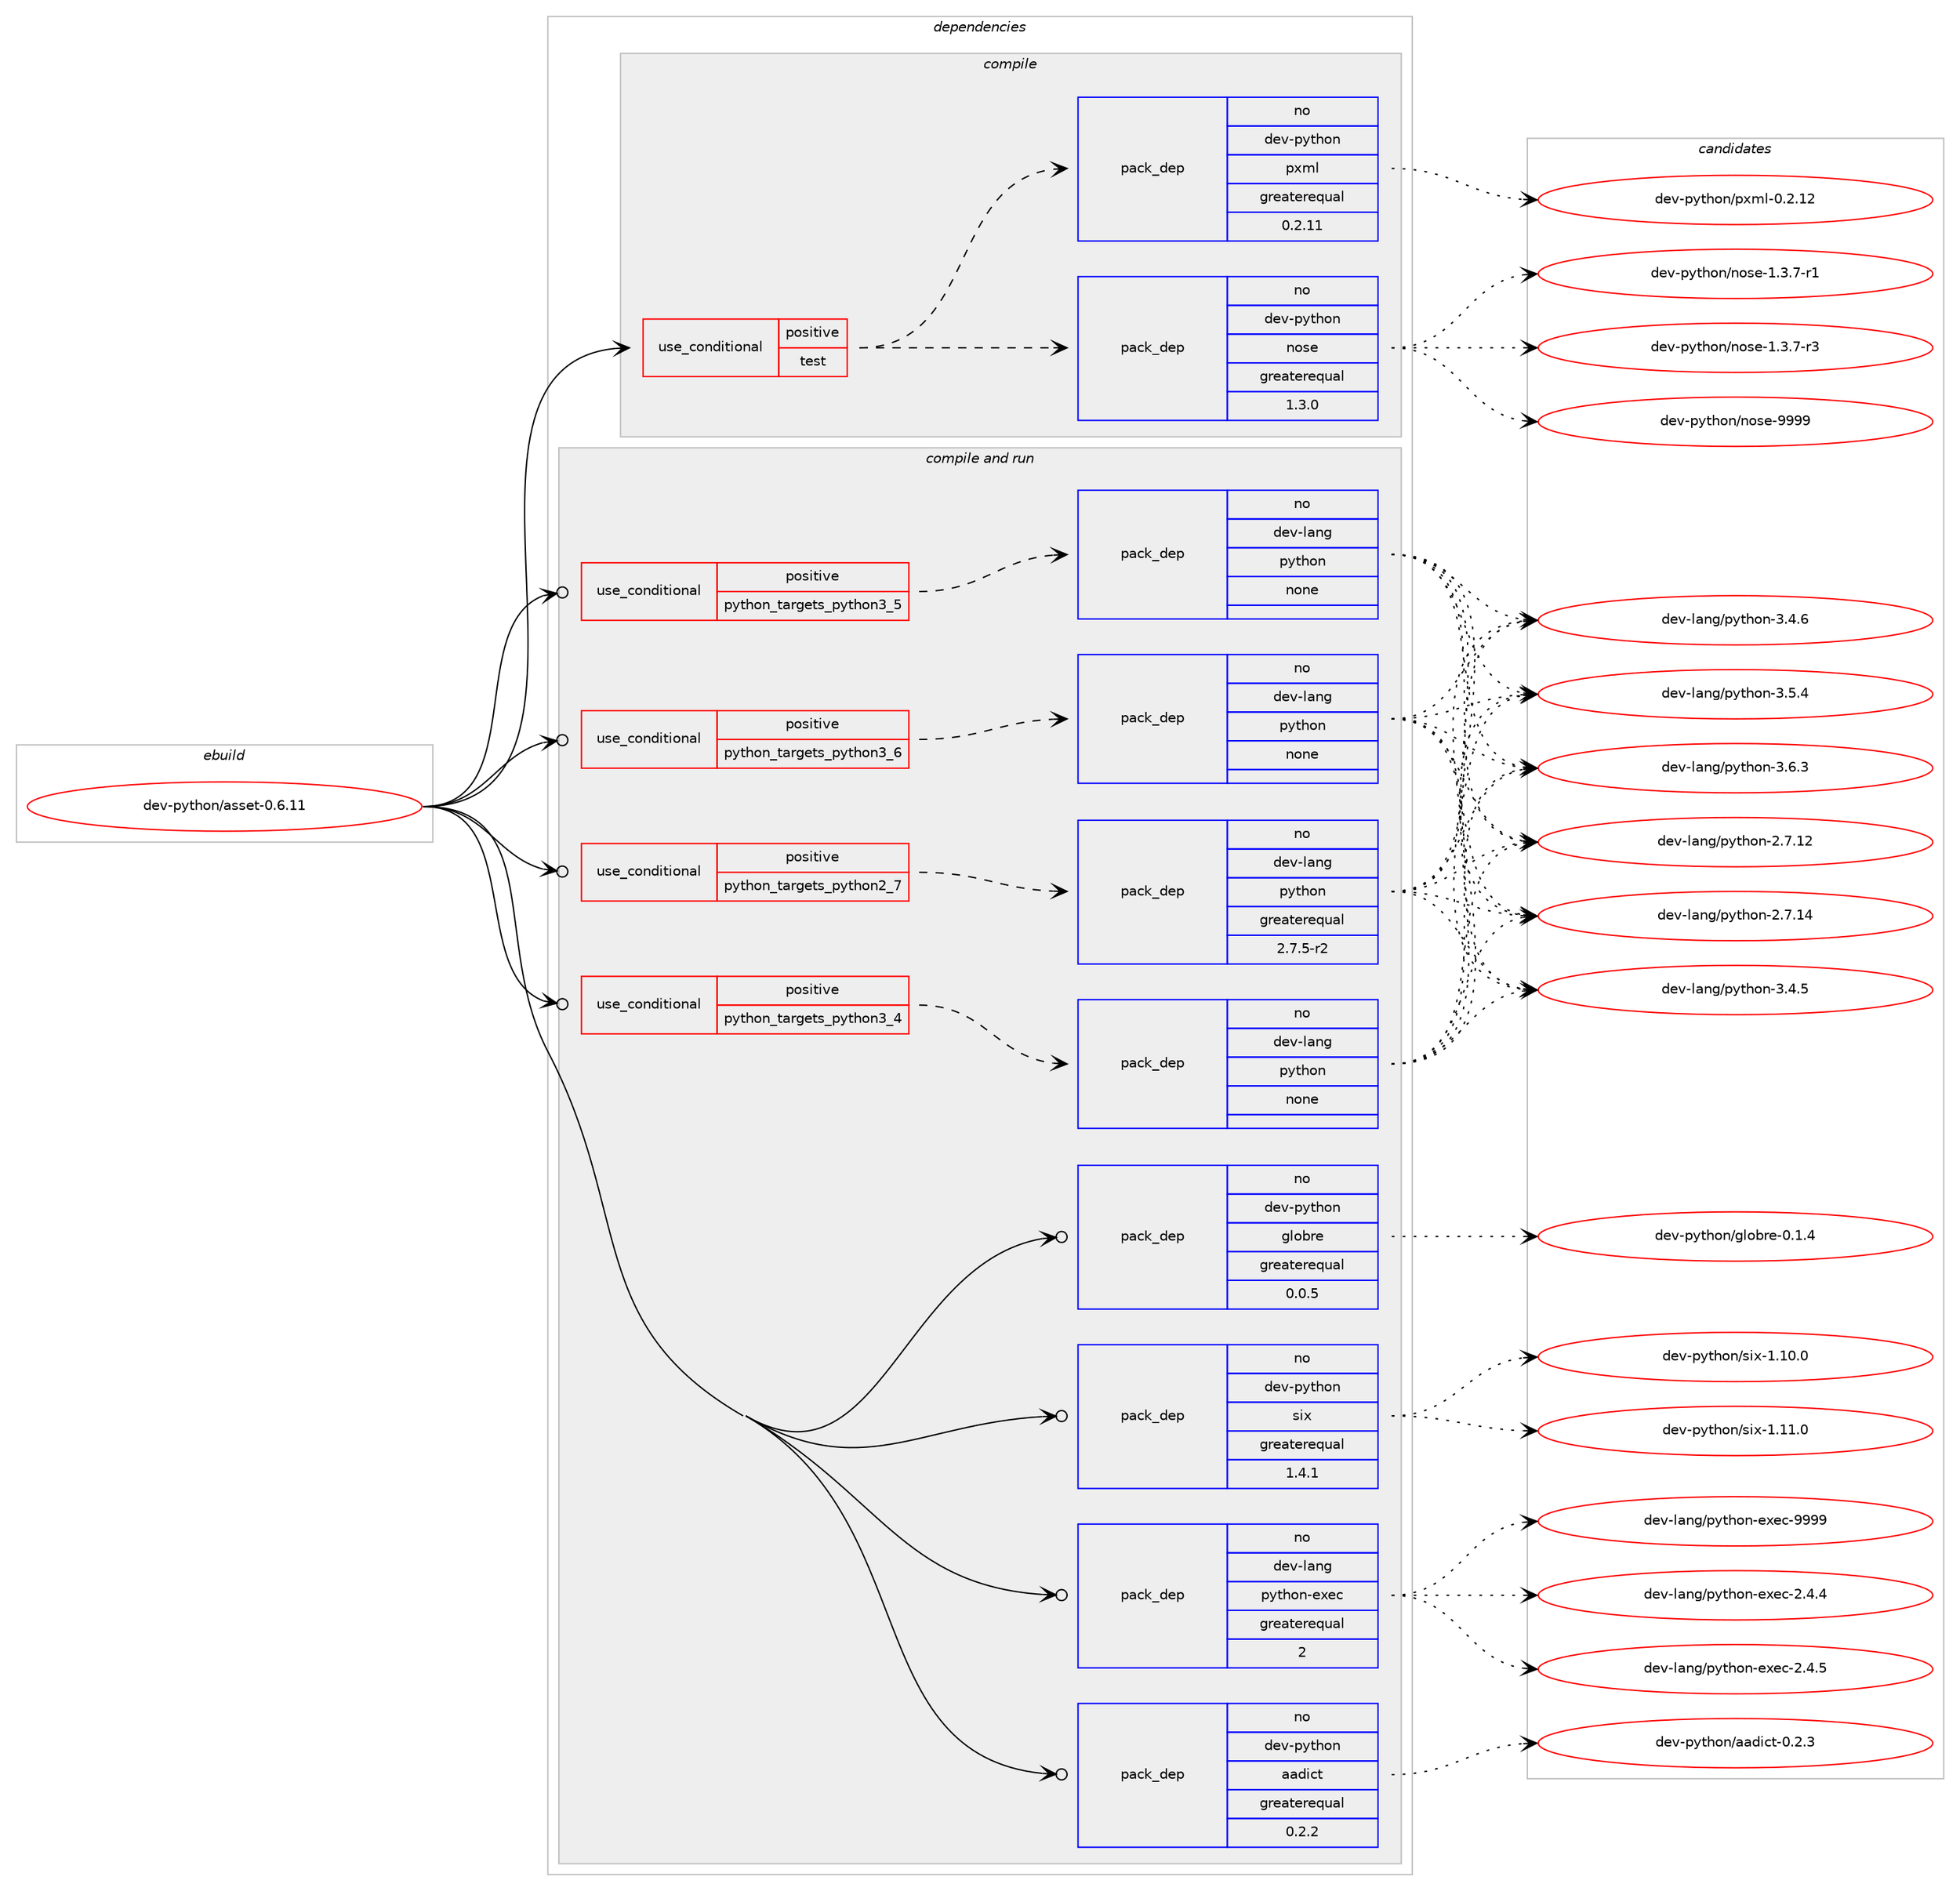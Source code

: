 digraph prolog {

# *************
# Graph options
# *************

newrank=true;
concentrate=true;
compound=true;
graph [rankdir=LR,fontname=Helvetica,fontsize=10,ranksep=1.5];#, ranksep=2.5, nodesep=0.2];
edge  [arrowhead=vee];
node  [fontname=Helvetica,fontsize=10];

# **********
# The ebuild
# **********

subgraph cluster_leftcol {
color=gray;
rank=same;
label=<<i>ebuild</i>>;
id [label="dev-python/asset-0.6.11", color=red, width=4, href="../dev-python/asset-0.6.11.svg"];
}

# ****************
# The dependencies
# ****************

subgraph cluster_midcol {
color=gray;
label=<<i>dependencies</i>>;
subgraph cluster_compile {
fillcolor="#eeeeee";
style=filled;
label=<<i>compile</i>>;
subgraph cond29521 {
dependency146651 [label=<<TABLE BORDER="0" CELLBORDER="1" CELLSPACING="0" CELLPADDING="4"><TR><TD ROWSPAN="3" CELLPADDING="10">use_conditional</TD></TR><TR><TD>positive</TD></TR><TR><TD>test</TD></TR></TABLE>>, shape=none, color=red];
subgraph pack113313 {
dependency146652 [label=<<TABLE BORDER="0" CELLBORDER="1" CELLSPACING="0" CELLPADDING="4" WIDTH="220"><TR><TD ROWSPAN="6" CELLPADDING="30">pack_dep</TD></TR><TR><TD WIDTH="110">no</TD></TR><TR><TD>dev-python</TD></TR><TR><TD>nose</TD></TR><TR><TD>greaterequal</TD></TR><TR><TD>1.3.0</TD></TR></TABLE>>, shape=none, color=blue];
}
dependency146651:e -> dependency146652:w [weight=20,style="dashed",arrowhead="vee"];
subgraph pack113314 {
dependency146653 [label=<<TABLE BORDER="0" CELLBORDER="1" CELLSPACING="0" CELLPADDING="4" WIDTH="220"><TR><TD ROWSPAN="6" CELLPADDING="30">pack_dep</TD></TR><TR><TD WIDTH="110">no</TD></TR><TR><TD>dev-python</TD></TR><TR><TD>pxml</TD></TR><TR><TD>greaterequal</TD></TR><TR><TD>0.2.11</TD></TR></TABLE>>, shape=none, color=blue];
}
dependency146651:e -> dependency146653:w [weight=20,style="dashed",arrowhead="vee"];
}
id:e -> dependency146651:w [weight=20,style="solid",arrowhead="vee"];
}
subgraph cluster_compileandrun {
fillcolor="#eeeeee";
style=filled;
label=<<i>compile and run</i>>;
subgraph cond29522 {
dependency146654 [label=<<TABLE BORDER="0" CELLBORDER="1" CELLSPACING="0" CELLPADDING="4"><TR><TD ROWSPAN="3" CELLPADDING="10">use_conditional</TD></TR><TR><TD>positive</TD></TR><TR><TD>python_targets_python2_7</TD></TR></TABLE>>, shape=none, color=red];
subgraph pack113315 {
dependency146655 [label=<<TABLE BORDER="0" CELLBORDER="1" CELLSPACING="0" CELLPADDING="4" WIDTH="220"><TR><TD ROWSPAN="6" CELLPADDING="30">pack_dep</TD></TR><TR><TD WIDTH="110">no</TD></TR><TR><TD>dev-lang</TD></TR><TR><TD>python</TD></TR><TR><TD>greaterequal</TD></TR><TR><TD>2.7.5-r2</TD></TR></TABLE>>, shape=none, color=blue];
}
dependency146654:e -> dependency146655:w [weight=20,style="dashed",arrowhead="vee"];
}
id:e -> dependency146654:w [weight=20,style="solid",arrowhead="odotvee"];
subgraph cond29523 {
dependency146656 [label=<<TABLE BORDER="0" CELLBORDER="1" CELLSPACING="0" CELLPADDING="4"><TR><TD ROWSPAN="3" CELLPADDING="10">use_conditional</TD></TR><TR><TD>positive</TD></TR><TR><TD>python_targets_python3_4</TD></TR></TABLE>>, shape=none, color=red];
subgraph pack113316 {
dependency146657 [label=<<TABLE BORDER="0" CELLBORDER="1" CELLSPACING="0" CELLPADDING="4" WIDTH="220"><TR><TD ROWSPAN="6" CELLPADDING="30">pack_dep</TD></TR><TR><TD WIDTH="110">no</TD></TR><TR><TD>dev-lang</TD></TR><TR><TD>python</TD></TR><TR><TD>none</TD></TR><TR><TD></TD></TR></TABLE>>, shape=none, color=blue];
}
dependency146656:e -> dependency146657:w [weight=20,style="dashed",arrowhead="vee"];
}
id:e -> dependency146656:w [weight=20,style="solid",arrowhead="odotvee"];
subgraph cond29524 {
dependency146658 [label=<<TABLE BORDER="0" CELLBORDER="1" CELLSPACING="0" CELLPADDING="4"><TR><TD ROWSPAN="3" CELLPADDING="10">use_conditional</TD></TR><TR><TD>positive</TD></TR><TR><TD>python_targets_python3_5</TD></TR></TABLE>>, shape=none, color=red];
subgraph pack113317 {
dependency146659 [label=<<TABLE BORDER="0" CELLBORDER="1" CELLSPACING="0" CELLPADDING="4" WIDTH="220"><TR><TD ROWSPAN="6" CELLPADDING="30">pack_dep</TD></TR><TR><TD WIDTH="110">no</TD></TR><TR><TD>dev-lang</TD></TR><TR><TD>python</TD></TR><TR><TD>none</TD></TR><TR><TD></TD></TR></TABLE>>, shape=none, color=blue];
}
dependency146658:e -> dependency146659:w [weight=20,style="dashed",arrowhead="vee"];
}
id:e -> dependency146658:w [weight=20,style="solid",arrowhead="odotvee"];
subgraph cond29525 {
dependency146660 [label=<<TABLE BORDER="0" CELLBORDER="1" CELLSPACING="0" CELLPADDING="4"><TR><TD ROWSPAN="3" CELLPADDING="10">use_conditional</TD></TR><TR><TD>positive</TD></TR><TR><TD>python_targets_python3_6</TD></TR></TABLE>>, shape=none, color=red];
subgraph pack113318 {
dependency146661 [label=<<TABLE BORDER="0" CELLBORDER="1" CELLSPACING="0" CELLPADDING="4" WIDTH="220"><TR><TD ROWSPAN="6" CELLPADDING="30">pack_dep</TD></TR><TR><TD WIDTH="110">no</TD></TR><TR><TD>dev-lang</TD></TR><TR><TD>python</TD></TR><TR><TD>none</TD></TR><TR><TD></TD></TR></TABLE>>, shape=none, color=blue];
}
dependency146660:e -> dependency146661:w [weight=20,style="dashed",arrowhead="vee"];
}
id:e -> dependency146660:w [weight=20,style="solid",arrowhead="odotvee"];
subgraph pack113319 {
dependency146662 [label=<<TABLE BORDER="0" CELLBORDER="1" CELLSPACING="0" CELLPADDING="4" WIDTH="220"><TR><TD ROWSPAN="6" CELLPADDING="30">pack_dep</TD></TR><TR><TD WIDTH="110">no</TD></TR><TR><TD>dev-lang</TD></TR><TR><TD>python-exec</TD></TR><TR><TD>greaterequal</TD></TR><TR><TD>2</TD></TR></TABLE>>, shape=none, color=blue];
}
id:e -> dependency146662:w [weight=20,style="solid",arrowhead="odotvee"];
subgraph pack113320 {
dependency146663 [label=<<TABLE BORDER="0" CELLBORDER="1" CELLSPACING="0" CELLPADDING="4" WIDTH="220"><TR><TD ROWSPAN="6" CELLPADDING="30">pack_dep</TD></TR><TR><TD WIDTH="110">no</TD></TR><TR><TD>dev-python</TD></TR><TR><TD>aadict</TD></TR><TR><TD>greaterequal</TD></TR><TR><TD>0.2.2</TD></TR></TABLE>>, shape=none, color=blue];
}
id:e -> dependency146663:w [weight=20,style="solid",arrowhead="odotvee"];
subgraph pack113321 {
dependency146664 [label=<<TABLE BORDER="0" CELLBORDER="1" CELLSPACING="0" CELLPADDING="4" WIDTH="220"><TR><TD ROWSPAN="6" CELLPADDING="30">pack_dep</TD></TR><TR><TD WIDTH="110">no</TD></TR><TR><TD>dev-python</TD></TR><TR><TD>globre</TD></TR><TR><TD>greaterequal</TD></TR><TR><TD>0.0.5</TD></TR></TABLE>>, shape=none, color=blue];
}
id:e -> dependency146664:w [weight=20,style="solid",arrowhead="odotvee"];
subgraph pack113322 {
dependency146665 [label=<<TABLE BORDER="0" CELLBORDER="1" CELLSPACING="0" CELLPADDING="4" WIDTH="220"><TR><TD ROWSPAN="6" CELLPADDING="30">pack_dep</TD></TR><TR><TD WIDTH="110">no</TD></TR><TR><TD>dev-python</TD></TR><TR><TD>six</TD></TR><TR><TD>greaterequal</TD></TR><TR><TD>1.4.1</TD></TR></TABLE>>, shape=none, color=blue];
}
id:e -> dependency146665:w [weight=20,style="solid",arrowhead="odotvee"];
}
subgraph cluster_run {
fillcolor="#eeeeee";
style=filled;
label=<<i>run</i>>;
}
}

# **************
# The candidates
# **************

subgraph cluster_choices {
rank=same;
color=gray;
label=<<i>candidates</i>>;

subgraph choice113313 {
color=black;
nodesep=1;
choice10010111845112121116104111110471101111151014549465146554511449 [label="dev-python/nose-1.3.7-r1", color=red, width=4,href="../dev-python/nose-1.3.7-r1.svg"];
choice10010111845112121116104111110471101111151014549465146554511451 [label="dev-python/nose-1.3.7-r3", color=red, width=4,href="../dev-python/nose-1.3.7-r3.svg"];
choice10010111845112121116104111110471101111151014557575757 [label="dev-python/nose-9999", color=red, width=4,href="../dev-python/nose-9999.svg"];
dependency146652:e -> choice10010111845112121116104111110471101111151014549465146554511449:w [style=dotted,weight="100"];
dependency146652:e -> choice10010111845112121116104111110471101111151014549465146554511451:w [style=dotted,weight="100"];
dependency146652:e -> choice10010111845112121116104111110471101111151014557575757:w [style=dotted,weight="100"];
}
subgraph choice113314 {
color=black;
nodesep=1;
choice100101118451121211161041111104711212010910845484650464950 [label="dev-python/pxml-0.2.12", color=red, width=4,href="../dev-python/pxml-0.2.12.svg"];
dependency146653:e -> choice100101118451121211161041111104711212010910845484650464950:w [style=dotted,weight="100"];
}
subgraph choice113315 {
color=black;
nodesep=1;
choice10010111845108971101034711212111610411111045504655464950 [label="dev-lang/python-2.7.12", color=red, width=4,href="../dev-lang/python-2.7.12.svg"];
choice10010111845108971101034711212111610411111045504655464952 [label="dev-lang/python-2.7.14", color=red, width=4,href="../dev-lang/python-2.7.14.svg"];
choice100101118451089711010347112121116104111110455146524653 [label="dev-lang/python-3.4.5", color=red, width=4,href="../dev-lang/python-3.4.5.svg"];
choice100101118451089711010347112121116104111110455146524654 [label="dev-lang/python-3.4.6", color=red, width=4,href="../dev-lang/python-3.4.6.svg"];
choice100101118451089711010347112121116104111110455146534652 [label="dev-lang/python-3.5.4", color=red, width=4,href="../dev-lang/python-3.5.4.svg"];
choice100101118451089711010347112121116104111110455146544651 [label="dev-lang/python-3.6.3", color=red, width=4,href="../dev-lang/python-3.6.3.svg"];
dependency146655:e -> choice10010111845108971101034711212111610411111045504655464950:w [style=dotted,weight="100"];
dependency146655:e -> choice10010111845108971101034711212111610411111045504655464952:w [style=dotted,weight="100"];
dependency146655:e -> choice100101118451089711010347112121116104111110455146524653:w [style=dotted,weight="100"];
dependency146655:e -> choice100101118451089711010347112121116104111110455146524654:w [style=dotted,weight="100"];
dependency146655:e -> choice100101118451089711010347112121116104111110455146534652:w [style=dotted,weight="100"];
dependency146655:e -> choice100101118451089711010347112121116104111110455146544651:w [style=dotted,weight="100"];
}
subgraph choice113316 {
color=black;
nodesep=1;
choice10010111845108971101034711212111610411111045504655464950 [label="dev-lang/python-2.7.12", color=red, width=4,href="../dev-lang/python-2.7.12.svg"];
choice10010111845108971101034711212111610411111045504655464952 [label="dev-lang/python-2.7.14", color=red, width=4,href="../dev-lang/python-2.7.14.svg"];
choice100101118451089711010347112121116104111110455146524653 [label="dev-lang/python-3.4.5", color=red, width=4,href="../dev-lang/python-3.4.5.svg"];
choice100101118451089711010347112121116104111110455146524654 [label="dev-lang/python-3.4.6", color=red, width=4,href="../dev-lang/python-3.4.6.svg"];
choice100101118451089711010347112121116104111110455146534652 [label="dev-lang/python-3.5.4", color=red, width=4,href="../dev-lang/python-3.5.4.svg"];
choice100101118451089711010347112121116104111110455146544651 [label="dev-lang/python-3.6.3", color=red, width=4,href="../dev-lang/python-3.6.3.svg"];
dependency146657:e -> choice10010111845108971101034711212111610411111045504655464950:w [style=dotted,weight="100"];
dependency146657:e -> choice10010111845108971101034711212111610411111045504655464952:w [style=dotted,weight="100"];
dependency146657:e -> choice100101118451089711010347112121116104111110455146524653:w [style=dotted,weight="100"];
dependency146657:e -> choice100101118451089711010347112121116104111110455146524654:w [style=dotted,weight="100"];
dependency146657:e -> choice100101118451089711010347112121116104111110455146534652:w [style=dotted,weight="100"];
dependency146657:e -> choice100101118451089711010347112121116104111110455146544651:w [style=dotted,weight="100"];
}
subgraph choice113317 {
color=black;
nodesep=1;
choice10010111845108971101034711212111610411111045504655464950 [label="dev-lang/python-2.7.12", color=red, width=4,href="../dev-lang/python-2.7.12.svg"];
choice10010111845108971101034711212111610411111045504655464952 [label="dev-lang/python-2.7.14", color=red, width=4,href="../dev-lang/python-2.7.14.svg"];
choice100101118451089711010347112121116104111110455146524653 [label="dev-lang/python-3.4.5", color=red, width=4,href="../dev-lang/python-3.4.5.svg"];
choice100101118451089711010347112121116104111110455146524654 [label="dev-lang/python-3.4.6", color=red, width=4,href="../dev-lang/python-3.4.6.svg"];
choice100101118451089711010347112121116104111110455146534652 [label="dev-lang/python-3.5.4", color=red, width=4,href="../dev-lang/python-3.5.4.svg"];
choice100101118451089711010347112121116104111110455146544651 [label="dev-lang/python-3.6.3", color=red, width=4,href="../dev-lang/python-3.6.3.svg"];
dependency146659:e -> choice10010111845108971101034711212111610411111045504655464950:w [style=dotted,weight="100"];
dependency146659:e -> choice10010111845108971101034711212111610411111045504655464952:w [style=dotted,weight="100"];
dependency146659:e -> choice100101118451089711010347112121116104111110455146524653:w [style=dotted,weight="100"];
dependency146659:e -> choice100101118451089711010347112121116104111110455146524654:w [style=dotted,weight="100"];
dependency146659:e -> choice100101118451089711010347112121116104111110455146534652:w [style=dotted,weight="100"];
dependency146659:e -> choice100101118451089711010347112121116104111110455146544651:w [style=dotted,weight="100"];
}
subgraph choice113318 {
color=black;
nodesep=1;
choice10010111845108971101034711212111610411111045504655464950 [label="dev-lang/python-2.7.12", color=red, width=4,href="../dev-lang/python-2.7.12.svg"];
choice10010111845108971101034711212111610411111045504655464952 [label="dev-lang/python-2.7.14", color=red, width=4,href="../dev-lang/python-2.7.14.svg"];
choice100101118451089711010347112121116104111110455146524653 [label="dev-lang/python-3.4.5", color=red, width=4,href="../dev-lang/python-3.4.5.svg"];
choice100101118451089711010347112121116104111110455146524654 [label="dev-lang/python-3.4.6", color=red, width=4,href="../dev-lang/python-3.4.6.svg"];
choice100101118451089711010347112121116104111110455146534652 [label="dev-lang/python-3.5.4", color=red, width=4,href="../dev-lang/python-3.5.4.svg"];
choice100101118451089711010347112121116104111110455146544651 [label="dev-lang/python-3.6.3", color=red, width=4,href="../dev-lang/python-3.6.3.svg"];
dependency146661:e -> choice10010111845108971101034711212111610411111045504655464950:w [style=dotted,weight="100"];
dependency146661:e -> choice10010111845108971101034711212111610411111045504655464952:w [style=dotted,weight="100"];
dependency146661:e -> choice100101118451089711010347112121116104111110455146524653:w [style=dotted,weight="100"];
dependency146661:e -> choice100101118451089711010347112121116104111110455146524654:w [style=dotted,weight="100"];
dependency146661:e -> choice100101118451089711010347112121116104111110455146534652:w [style=dotted,weight="100"];
dependency146661:e -> choice100101118451089711010347112121116104111110455146544651:w [style=dotted,weight="100"];
}
subgraph choice113319 {
color=black;
nodesep=1;
choice1001011184510897110103471121211161041111104510112010199455046524652 [label="dev-lang/python-exec-2.4.4", color=red, width=4,href="../dev-lang/python-exec-2.4.4.svg"];
choice1001011184510897110103471121211161041111104510112010199455046524653 [label="dev-lang/python-exec-2.4.5", color=red, width=4,href="../dev-lang/python-exec-2.4.5.svg"];
choice10010111845108971101034711212111610411111045101120101994557575757 [label="dev-lang/python-exec-9999", color=red, width=4,href="../dev-lang/python-exec-9999.svg"];
dependency146662:e -> choice1001011184510897110103471121211161041111104510112010199455046524652:w [style=dotted,weight="100"];
dependency146662:e -> choice1001011184510897110103471121211161041111104510112010199455046524653:w [style=dotted,weight="100"];
dependency146662:e -> choice10010111845108971101034711212111610411111045101120101994557575757:w [style=dotted,weight="100"];
}
subgraph choice113320 {
color=black;
nodesep=1;
choice1001011184511212111610411111047979710010599116454846504651 [label="dev-python/aadict-0.2.3", color=red, width=4,href="../dev-python/aadict-0.2.3.svg"];
dependency146663:e -> choice1001011184511212111610411111047979710010599116454846504651:w [style=dotted,weight="100"];
}
subgraph choice113321 {
color=black;
nodesep=1;
choice100101118451121211161041111104710310811198114101454846494652 [label="dev-python/globre-0.1.4", color=red, width=4,href="../dev-python/globre-0.1.4.svg"];
dependency146664:e -> choice100101118451121211161041111104710310811198114101454846494652:w [style=dotted,weight="100"];
}
subgraph choice113322 {
color=black;
nodesep=1;
choice100101118451121211161041111104711510512045494649484648 [label="dev-python/six-1.10.0", color=red, width=4,href="../dev-python/six-1.10.0.svg"];
choice100101118451121211161041111104711510512045494649494648 [label="dev-python/six-1.11.0", color=red, width=4,href="../dev-python/six-1.11.0.svg"];
dependency146665:e -> choice100101118451121211161041111104711510512045494649484648:w [style=dotted,weight="100"];
dependency146665:e -> choice100101118451121211161041111104711510512045494649494648:w [style=dotted,weight="100"];
}
}

}
